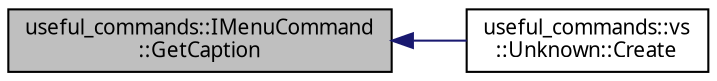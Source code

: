 digraph "useful_commands::IMenuCommand::GetCaption"
{
 // INTERACTIVE_SVG=YES
  edge [fontname="Verdana",fontsize="10",labelfontname="Verdana",labelfontsize="10"];
  node [fontname="Verdana",fontsize="10",shape=record];
  rankdir="LR";
  Node1 [label="useful_commands::IMenuCommand\l::GetCaption",height=0.2,width=0.4,color="black", fillcolor="grey75", style="filled", fontcolor="black"];
  Node1 -> Node2 [dir="back",color="midnightblue",fontsize="10",style="solid",fontname="Verdana"];
  Node2 [label="useful_commands::vs\l::Unknown::Create",height=0.2,width=0.4,color="black", fillcolor="white", style="filled",URL="$classuseful__commands_1_1vs_1_1_unknown.html#afcbc901d373f948e1bd4ba2753e7d2aa",tooltip="Функция создания объекта команды. "];
}
